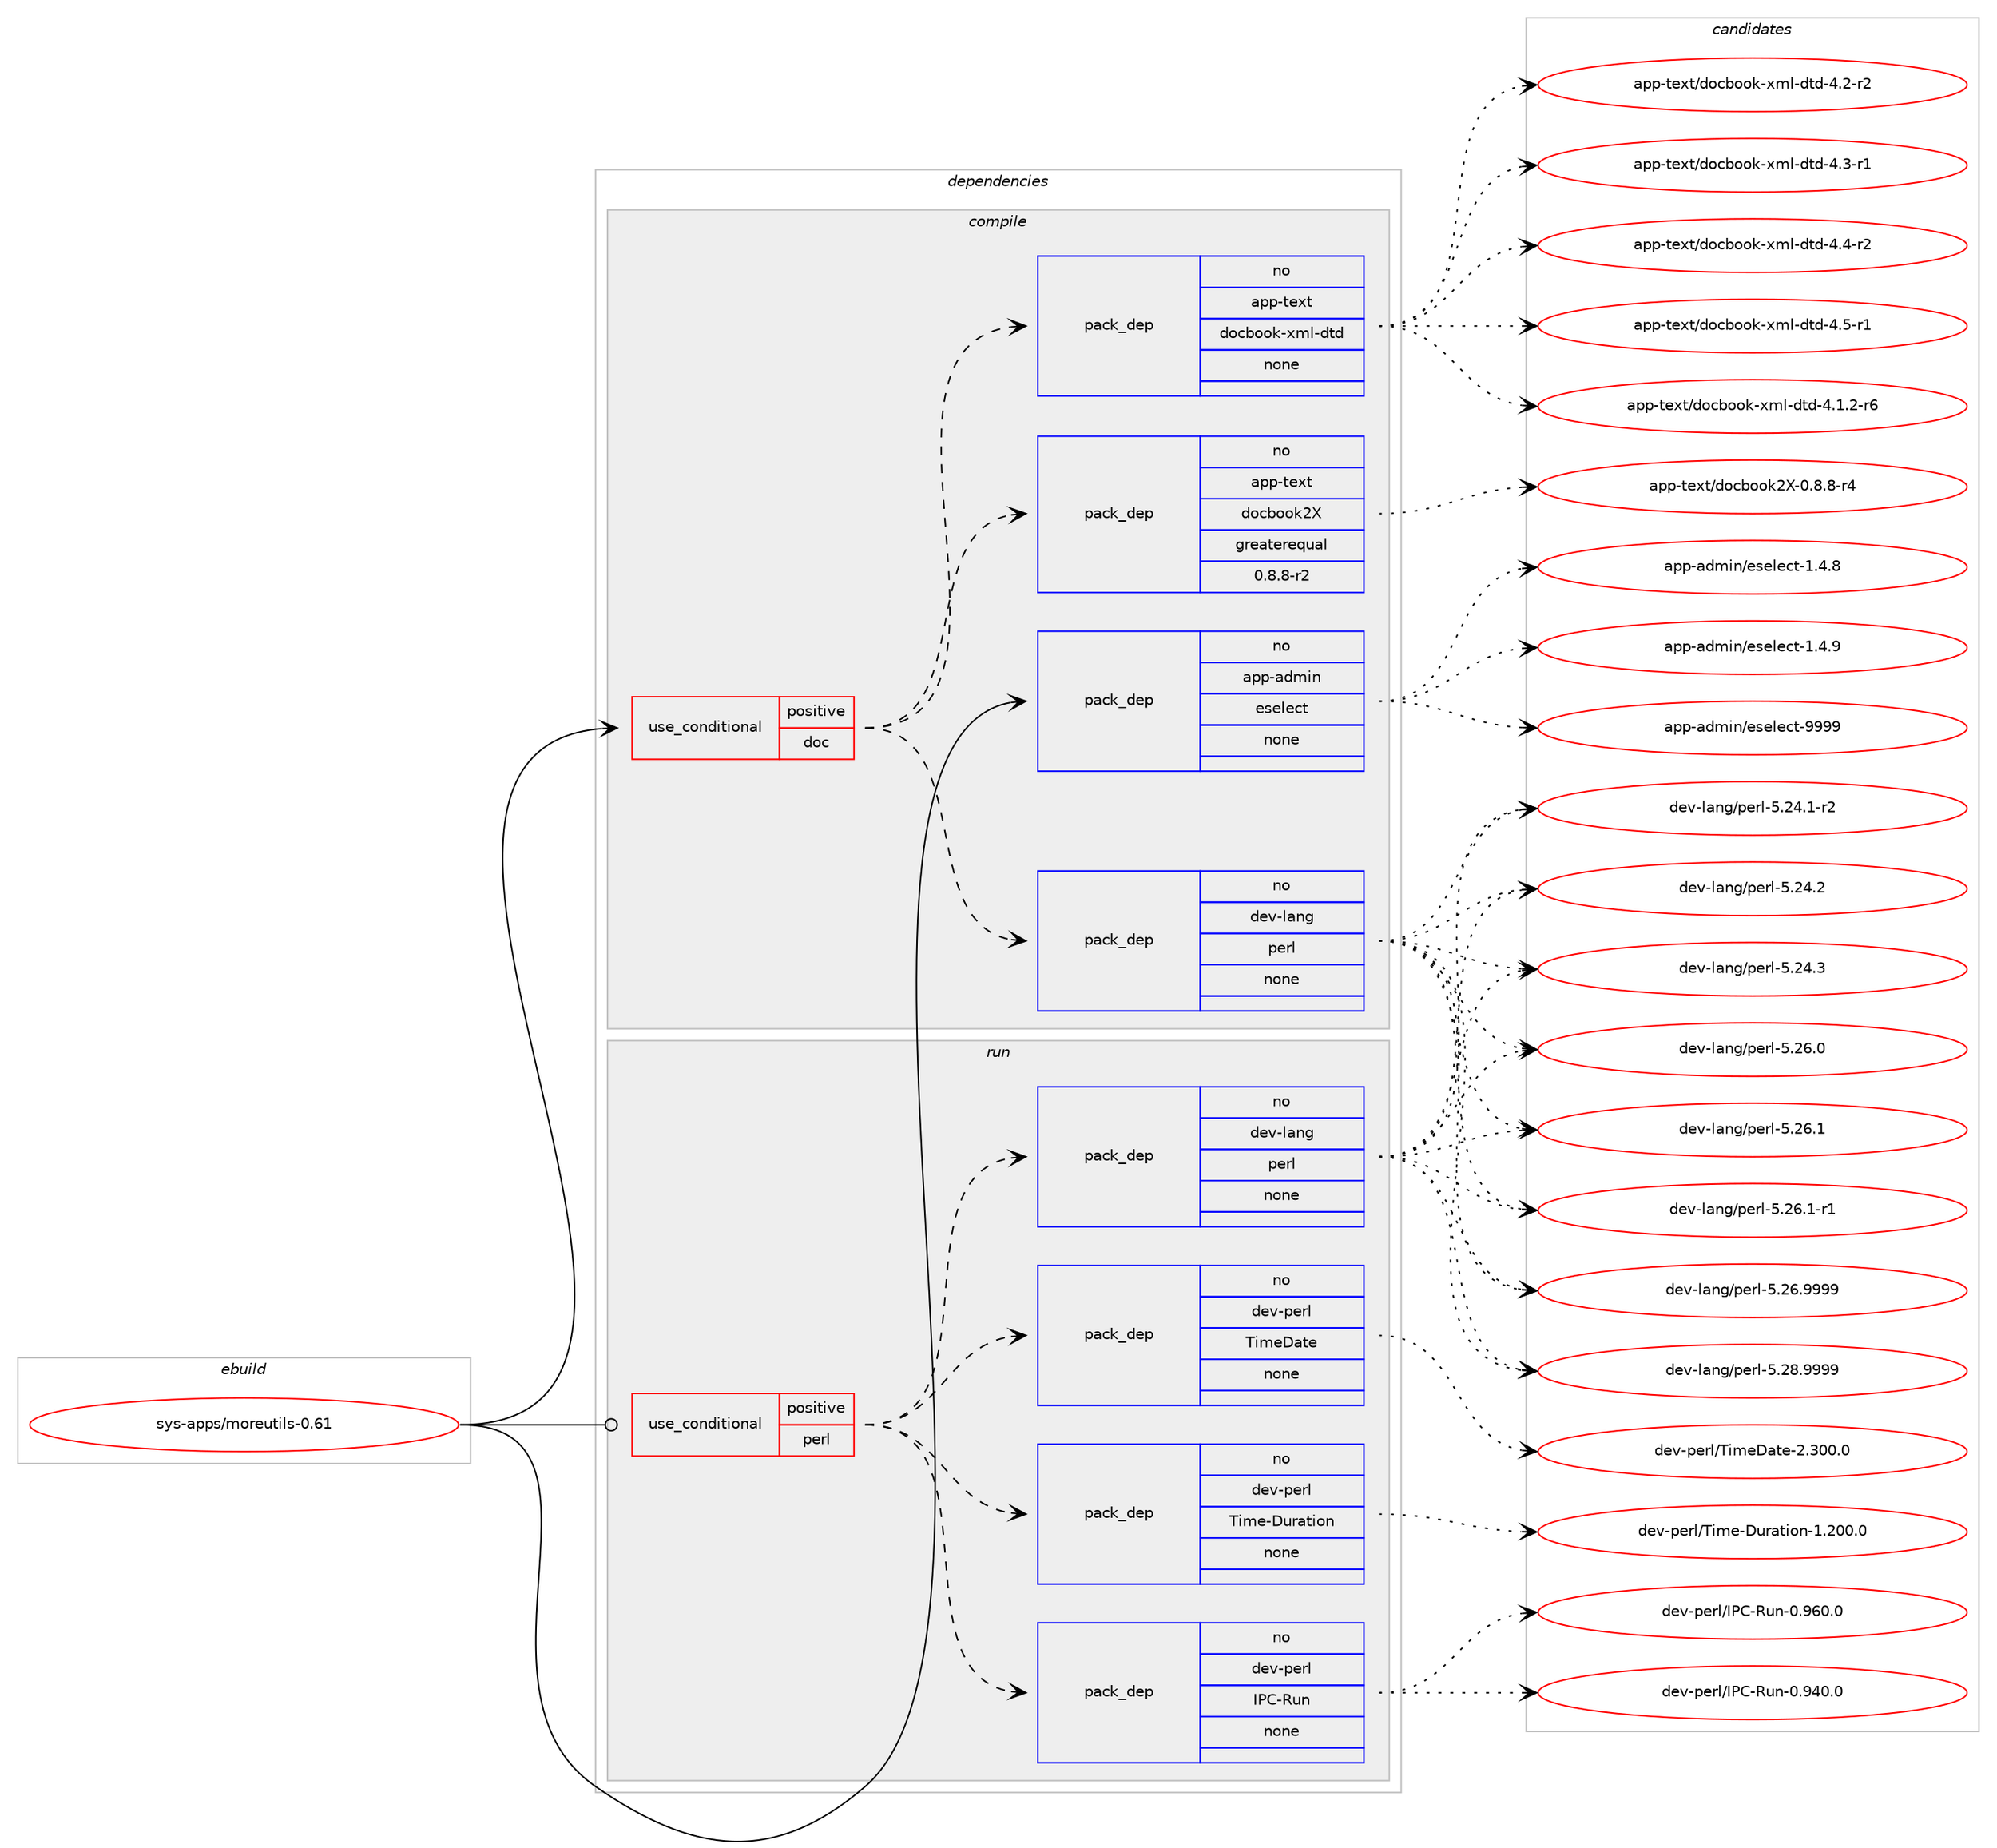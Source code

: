 digraph prolog {

# *************
# Graph options
# *************

newrank=true;
concentrate=true;
compound=true;
graph [rankdir=LR,fontname=Helvetica,fontsize=10,ranksep=1.5];#, ranksep=2.5, nodesep=0.2];
edge  [arrowhead=vee];
node  [fontname=Helvetica,fontsize=10];

# **********
# The ebuild
# **********

subgraph cluster_leftcol {
color=gray;
rank=same;
label=<<i>ebuild</i>>;
id [label="sys-apps/moreutils-0.61", color=red, width=4, href="../sys-apps/moreutils-0.61.svg"];
}

# ****************
# The dependencies
# ****************

subgraph cluster_midcol {
color=gray;
label=<<i>dependencies</i>>;
subgraph cluster_compile {
fillcolor="#eeeeee";
style=filled;
label=<<i>compile</i>>;
subgraph cond623 {
dependency6290 [label=<<TABLE BORDER="0" CELLBORDER="1" CELLSPACING="0" CELLPADDING="4"><TR><TD ROWSPAN="3" CELLPADDING="10">use_conditional</TD></TR><TR><TD>positive</TD></TR><TR><TD>doc</TD></TR></TABLE>>, shape=none, color=red];
subgraph pack5642 {
dependency6291 [label=<<TABLE BORDER="0" CELLBORDER="1" CELLSPACING="0" CELLPADDING="4" WIDTH="220"><TR><TD ROWSPAN="6" CELLPADDING="30">pack_dep</TD></TR><TR><TD WIDTH="110">no</TD></TR><TR><TD>dev-lang</TD></TR><TR><TD>perl</TD></TR><TR><TD>none</TD></TR><TR><TD></TD></TR></TABLE>>, shape=none, color=blue];
}
dependency6290:e -> dependency6291:w [weight=20,style="dashed",arrowhead="vee"];
subgraph pack5643 {
dependency6292 [label=<<TABLE BORDER="0" CELLBORDER="1" CELLSPACING="0" CELLPADDING="4" WIDTH="220"><TR><TD ROWSPAN="6" CELLPADDING="30">pack_dep</TD></TR><TR><TD WIDTH="110">no</TD></TR><TR><TD>app-text</TD></TR><TR><TD>docbook2X</TD></TR><TR><TD>greaterequal</TD></TR><TR><TD>0.8.8-r2</TD></TR></TABLE>>, shape=none, color=blue];
}
dependency6290:e -> dependency6292:w [weight=20,style="dashed",arrowhead="vee"];
subgraph pack5644 {
dependency6293 [label=<<TABLE BORDER="0" CELLBORDER="1" CELLSPACING="0" CELLPADDING="4" WIDTH="220"><TR><TD ROWSPAN="6" CELLPADDING="30">pack_dep</TD></TR><TR><TD WIDTH="110">no</TD></TR><TR><TD>app-text</TD></TR><TR><TD>docbook-xml-dtd</TD></TR><TR><TD>none</TD></TR><TR><TD></TD></TR></TABLE>>, shape=none, color=blue];
}
dependency6290:e -> dependency6293:w [weight=20,style="dashed",arrowhead="vee"];
}
id:e -> dependency6290:w [weight=20,style="solid",arrowhead="vee"];
subgraph pack5645 {
dependency6294 [label=<<TABLE BORDER="0" CELLBORDER="1" CELLSPACING="0" CELLPADDING="4" WIDTH="220"><TR><TD ROWSPAN="6" CELLPADDING="30">pack_dep</TD></TR><TR><TD WIDTH="110">no</TD></TR><TR><TD>app-admin</TD></TR><TR><TD>eselect</TD></TR><TR><TD>none</TD></TR><TR><TD></TD></TR></TABLE>>, shape=none, color=blue];
}
id:e -> dependency6294:w [weight=20,style="solid",arrowhead="vee"];
}
subgraph cluster_compileandrun {
fillcolor="#eeeeee";
style=filled;
label=<<i>compile and run</i>>;
}
subgraph cluster_run {
fillcolor="#eeeeee";
style=filled;
label=<<i>run</i>>;
subgraph cond624 {
dependency6295 [label=<<TABLE BORDER="0" CELLBORDER="1" CELLSPACING="0" CELLPADDING="4"><TR><TD ROWSPAN="3" CELLPADDING="10">use_conditional</TD></TR><TR><TD>positive</TD></TR><TR><TD>perl</TD></TR></TABLE>>, shape=none, color=red];
subgraph pack5646 {
dependency6296 [label=<<TABLE BORDER="0" CELLBORDER="1" CELLSPACING="0" CELLPADDING="4" WIDTH="220"><TR><TD ROWSPAN="6" CELLPADDING="30">pack_dep</TD></TR><TR><TD WIDTH="110">no</TD></TR><TR><TD>dev-lang</TD></TR><TR><TD>perl</TD></TR><TR><TD>none</TD></TR><TR><TD></TD></TR></TABLE>>, shape=none, color=blue];
}
dependency6295:e -> dependency6296:w [weight=20,style="dashed",arrowhead="vee"];
subgraph pack5647 {
dependency6297 [label=<<TABLE BORDER="0" CELLBORDER="1" CELLSPACING="0" CELLPADDING="4" WIDTH="220"><TR><TD ROWSPAN="6" CELLPADDING="30">pack_dep</TD></TR><TR><TD WIDTH="110">no</TD></TR><TR><TD>dev-perl</TD></TR><TR><TD>IPC-Run</TD></TR><TR><TD>none</TD></TR><TR><TD></TD></TR></TABLE>>, shape=none, color=blue];
}
dependency6295:e -> dependency6297:w [weight=20,style="dashed",arrowhead="vee"];
subgraph pack5648 {
dependency6298 [label=<<TABLE BORDER="0" CELLBORDER="1" CELLSPACING="0" CELLPADDING="4" WIDTH="220"><TR><TD ROWSPAN="6" CELLPADDING="30">pack_dep</TD></TR><TR><TD WIDTH="110">no</TD></TR><TR><TD>dev-perl</TD></TR><TR><TD>Time-Duration</TD></TR><TR><TD>none</TD></TR><TR><TD></TD></TR></TABLE>>, shape=none, color=blue];
}
dependency6295:e -> dependency6298:w [weight=20,style="dashed",arrowhead="vee"];
subgraph pack5649 {
dependency6299 [label=<<TABLE BORDER="0" CELLBORDER="1" CELLSPACING="0" CELLPADDING="4" WIDTH="220"><TR><TD ROWSPAN="6" CELLPADDING="30">pack_dep</TD></TR><TR><TD WIDTH="110">no</TD></TR><TR><TD>dev-perl</TD></TR><TR><TD>TimeDate</TD></TR><TR><TD>none</TD></TR><TR><TD></TD></TR></TABLE>>, shape=none, color=blue];
}
dependency6295:e -> dependency6299:w [weight=20,style="dashed",arrowhead="vee"];
}
id:e -> dependency6295:w [weight=20,style="solid",arrowhead="odot"];
}
}

# **************
# The candidates
# **************

subgraph cluster_choices {
rank=same;
color=gray;
label=<<i>candidates</i>>;

subgraph choice5642 {
color=black;
nodesep=1;
choice100101118451089711010347112101114108455346505246494511450 [label="dev-lang/perl-5.24.1-r2", color=red, width=4,href="../dev-lang/perl-5.24.1-r2.svg"];
choice10010111845108971101034711210111410845534650524650 [label="dev-lang/perl-5.24.2", color=red, width=4,href="../dev-lang/perl-5.24.2.svg"];
choice10010111845108971101034711210111410845534650524651 [label="dev-lang/perl-5.24.3", color=red, width=4,href="../dev-lang/perl-5.24.3.svg"];
choice10010111845108971101034711210111410845534650544648 [label="dev-lang/perl-5.26.0", color=red, width=4,href="../dev-lang/perl-5.26.0.svg"];
choice10010111845108971101034711210111410845534650544649 [label="dev-lang/perl-5.26.1", color=red, width=4,href="../dev-lang/perl-5.26.1.svg"];
choice100101118451089711010347112101114108455346505446494511449 [label="dev-lang/perl-5.26.1-r1", color=red, width=4,href="../dev-lang/perl-5.26.1-r1.svg"];
choice10010111845108971101034711210111410845534650544657575757 [label="dev-lang/perl-5.26.9999", color=red, width=4,href="../dev-lang/perl-5.26.9999.svg"];
choice10010111845108971101034711210111410845534650564657575757 [label="dev-lang/perl-5.28.9999", color=red, width=4,href="../dev-lang/perl-5.28.9999.svg"];
dependency6291:e -> choice100101118451089711010347112101114108455346505246494511450:w [style=dotted,weight="100"];
dependency6291:e -> choice10010111845108971101034711210111410845534650524650:w [style=dotted,weight="100"];
dependency6291:e -> choice10010111845108971101034711210111410845534650524651:w [style=dotted,weight="100"];
dependency6291:e -> choice10010111845108971101034711210111410845534650544648:w [style=dotted,weight="100"];
dependency6291:e -> choice10010111845108971101034711210111410845534650544649:w [style=dotted,weight="100"];
dependency6291:e -> choice100101118451089711010347112101114108455346505446494511449:w [style=dotted,weight="100"];
dependency6291:e -> choice10010111845108971101034711210111410845534650544657575757:w [style=dotted,weight="100"];
dependency6291:e -> choice10010111845108971101034711210111410845534650564657575757:w [style=dotted,weight="100"];
}
subgraph choice5643 {
color=black;
nodesep=1;
choice971121124511610112011647100111999811111110750884548465646564511452 [label="app-text/docbook2X-0.8.8-r4", color=red, width=4,href="../app-text/docbook2X-0.8.8-r4.svg"];
dependency6292:e -> choice971121124511610112011647100111999811111110750884548465646564511452:w [style=dotted,weight="100"];
}
subgraph choice5644 {
color=black;
nodesep=1;
choice971121124511610112011647100111999811111110745120109108451001161004552464946504511454 [label="app-text/docbook-xml-dtd-4.1.2-r6", color=red, width=4,href="../app-text/docbook-xml-dtd-4.1.2-r6.svg"];
choice97112112451161011201164710011199981111111074512010910845100116100455246504511450 [label="app-text/docbook-xml-dtd-4.2-r2", color=red, width=4,href="../app-text/docbook-xml-dtd-4.2-r2.svg"];
choice97112112451161011201164710011199981111111074512010910845100116100455246514511449 [label="app-text/docbook-xml-dtd-4.3-r1", color=red, width=4,href="../app-text/docbook-xml-dtd-4.3-r1.svg"];
choice97112112451161011201164710011199981111111074512010910845100116100455246524511450 [label="app-text/docbook-xml-dtd-4.4-r2", color=red, width=4,href="../app-text/docbook-xml-dtd-4.4-r2.svg"];
choice97112112451161011201164710011199981111111074512010910845100116100455246534511449 [label="app-text/docbook-xml-dtd-4.5-r1", color=red, width=4,href="../app-text/docbook-xml-dtd-4.5-r1.svg"];
dependency6293:e -> choice971121124511610112011647100111999811111110745120109108451001161004552464946504511454:w [style=dotted,weight="100"];
dependency6293:e -> choice97112112451161011201164710011199981111111074512010910845100116100455246504511450:w [style=dotted,weight="100"];
dependency6293:e -> choice97112112451161011201164710011199981111111074512010910845100116100455246514511449:w [style=dotted,weight="100"];
dependency6293:e -> choice97112112451161011201164710011199981111111074512010910845100116100455246524511450:w [style=dotted,weight="100"];
dependency6293:e -> choice97112112451161011201164710011199981111111074512010910845100116100455246534511449:w [style=dotted,weight="100"];
}
subgraph choice5645 {
color=black;
nodesep=1;
choice9711211245971001091051104710111510110810199116454946524656 [label="app-admin/eselect-1.4.8", color=red, width=4,href="../app-admin/eselect-1.4.8.svg"];
choice9711211245971001091051104710111510110810199116454946524657 [label="app-admin/eselect-1.4.9", color=red, width=4,href="../app-admin/eselect-1.4.9.svg"];
choice97112112459710010910511047101115101108101991164557575757 [label="app-admin/eselect-9999", color=red, width=4,href="../app-admin/eselect-9999.svg"];
dependency6294:e -> choice9711211245971001091051104710111510110810199116454946524656:w [style=dotted,weight="100"];
dependency6294:e -> choice9711211245971001091051104710111510110810199116454946524657:w [style=dotted,weight="100"];
dependency6294:e -> choice97112112459710010910511047101115101108101991164557575757:w [style=dotted,weight="100"];
}
subgraph choice5646 {
color=black;
nodesep=1;
choice100101118451089711010347112101114108455346505246494511450 [label="dev-lang/perl-5.24.1-r2", color=red, width=4,href="../dev-lang/perl-5.24.1-r2.svg"];
choice10010111845108971101034711210111410845534650524650 [label="dev-lang/perl-5.24.2", color=red, width=4,href="../dev-lang/perl-5.24.2.svg"];
choice10010111845108971101034711210111410845534650524651 [label="dev-lang/perl-5.24.3", color=red, width=4,href="../dev-lang/perl-5.24.3.svg"];
choice10010111845108971101034711210111410845534650544648 [label="dev-lang/perl-5.26.0", color=red, width=4,href="../dev-lang/perl-5.26.0.svg"];
choice10010111845108971101034711210111410845534650544649 [label="dev-lang/perl-5.26.1", color=red, width=4,href="../dev-lang/perl-5.26.1.svg"];
choice100101118451089711010347112101114108455346505446494511449 [label="dev-lang/perl-5.26.1-r1", color=red, width=4,href="../dev-lang/perl-5.26.1-r1.svg"];
choice10010111845108971101034711210111410845534650544657575757 [label="dev-lang/perl-5.26.9999", color=red, width=4,href="../dev-lang/perl-5.26.9999.svg"];
choice10010111845108971101034711210111410845534650564657575757 [label="dev-lang/perl-5.28.9999", color=red, width=4,href="../dev-lang/perl-5.28.9999.svg"];
dependency6296:e -> choice100101118451089711010347112101114108455346505246494511450:w [style=dotted,weight="100"];
dependency6296:e -> choice10010111845108971101034711210111410845534650524650:w [style=dotted,weight="100"];
dependency6296:e -> choice10010111845108971101034711210111410845534650524651:w [style=dotted,weight="100"];
dependency6296:e -> choice10010111845108971101034711210111410845534650544648:w [style=dotted,weight="100"];
dependency6296:e -> choice10010111845108971101034711210111410845534650544649:w [style=dotted,weight="100"];
dependency6296:e -> choice100101118451089711010347112101114108455346505446494511449:w [style=dotted,weight="100"];
dependency6296:e -> choice10010111845108971101034711210111410845534650544657575757:w [style=dotted,weight="100"];
dependency6296:e -> choice10010111845108971101034711210111410845534650564657575757:w [style=dotted,weight="100"];
}
subgraph choice5647 {
color=black;
nodesep=1;
choice100101118451121011141084773806745821171104548465752484648 [label="dev-perl/IPC-Run-0.940.0", color=red, width=4,href="../dev-perl/IPC-Run-0.940.0.svg"];
choice100101118451121011141084773806745821171104548465754484648 [label="dev-perl/IPC-Run-0.960.0", color=red, width=4,href="../dev-perl/IPC-Run-0.960.0.svg"];
dependency6297:e -> choice100101118451121011141084773806745821171104548465752484648:w [style=dotted,weight="100"];
dependency6297:e -> choice100101118451121011141084773806745821171104548465754484648:w [style=dotted,weight="100"];
}
subgraph choice5648 {
color=black;
nodesep=1;
choice1001011184511210111410847841051091014568117114971161051111104549465048484648 [label="dev-perl/Time-Duration-1.200.0", color=red, width=4,href="../dev-perl/Time-Duration-1.200.0.svg"];
dependency6298:e -> choice1001011184511210111410847841051091014568117114971161051111104549465048484648:w [style=dotted,weight="100"];
}
subgraph choice5649 {
color=black;
nodesep=1;
choice10010111845112101114108478410510910168971161014550465148484648 [label="dev-perl/TimeDate-2.300.0", color=red, width=4,href="../dev-perl/TimeDate-2.300.0.svg"];
dependency6299:e -> choice10010111845112101114108478410510910168971161014550465148484648:w [style=dotted,weight="100"];
}
}

}
